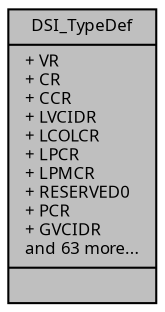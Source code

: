 digraph "DSI_TypeDef"
{
  edge [fontname="Sans",fontsize="8",labelfontname="Sans",labelfontsize="8"];
  node [fontname="Sans",fontsize="8",shape=record];
  Node1 [label="{DSI_TypeDef\n|+ VR\l+ CR\l+ CCR\l+ LVCIDR\l+ LCOLCR\l+ LPCR\l+ LPMCR\l+ RESERVED0\l+ PCR\l+ GVCIDR\land 63 more...\l|}",height=0.2,width=0.4,color="black", fillcolor="grey75", style="filled", fontcolor="black"];
}
